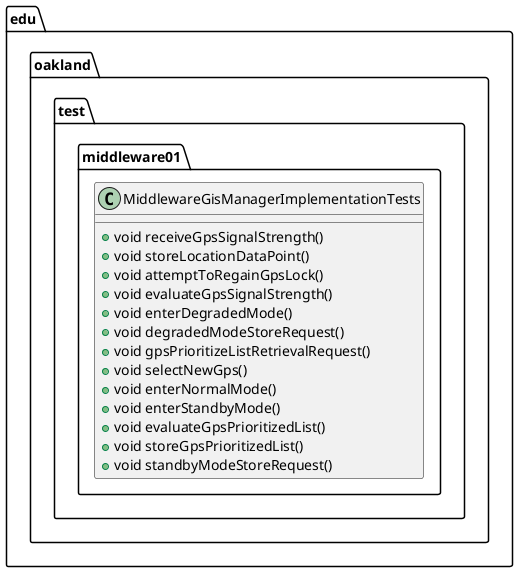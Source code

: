 @startuml MiddlewareGisManagerImplementationTests

package edu.oakland.test.middleware01 {
  class MiddlewareGisManagerImplementationTests {
    + void receiveGpsSignalStrength()
    + void storeLocationDataPoint()
    + void attemptToRegainGpsLock()
    + void evaluateGpsSignalStrength()
    + void enterDegradedMode()
    + void degradedModeStoreRequest()
    + void gpsPrioritizeListRetrievalRequest()
    + void selectNewGps()
    + void enterNormalMode()
    + void enterStandbyMode()
    + void evaluateGpsPrioritizedList()
    + void storeGpsPrioritizedList()
    + void standbyModeStoreRequest()
  }
}

@enduml